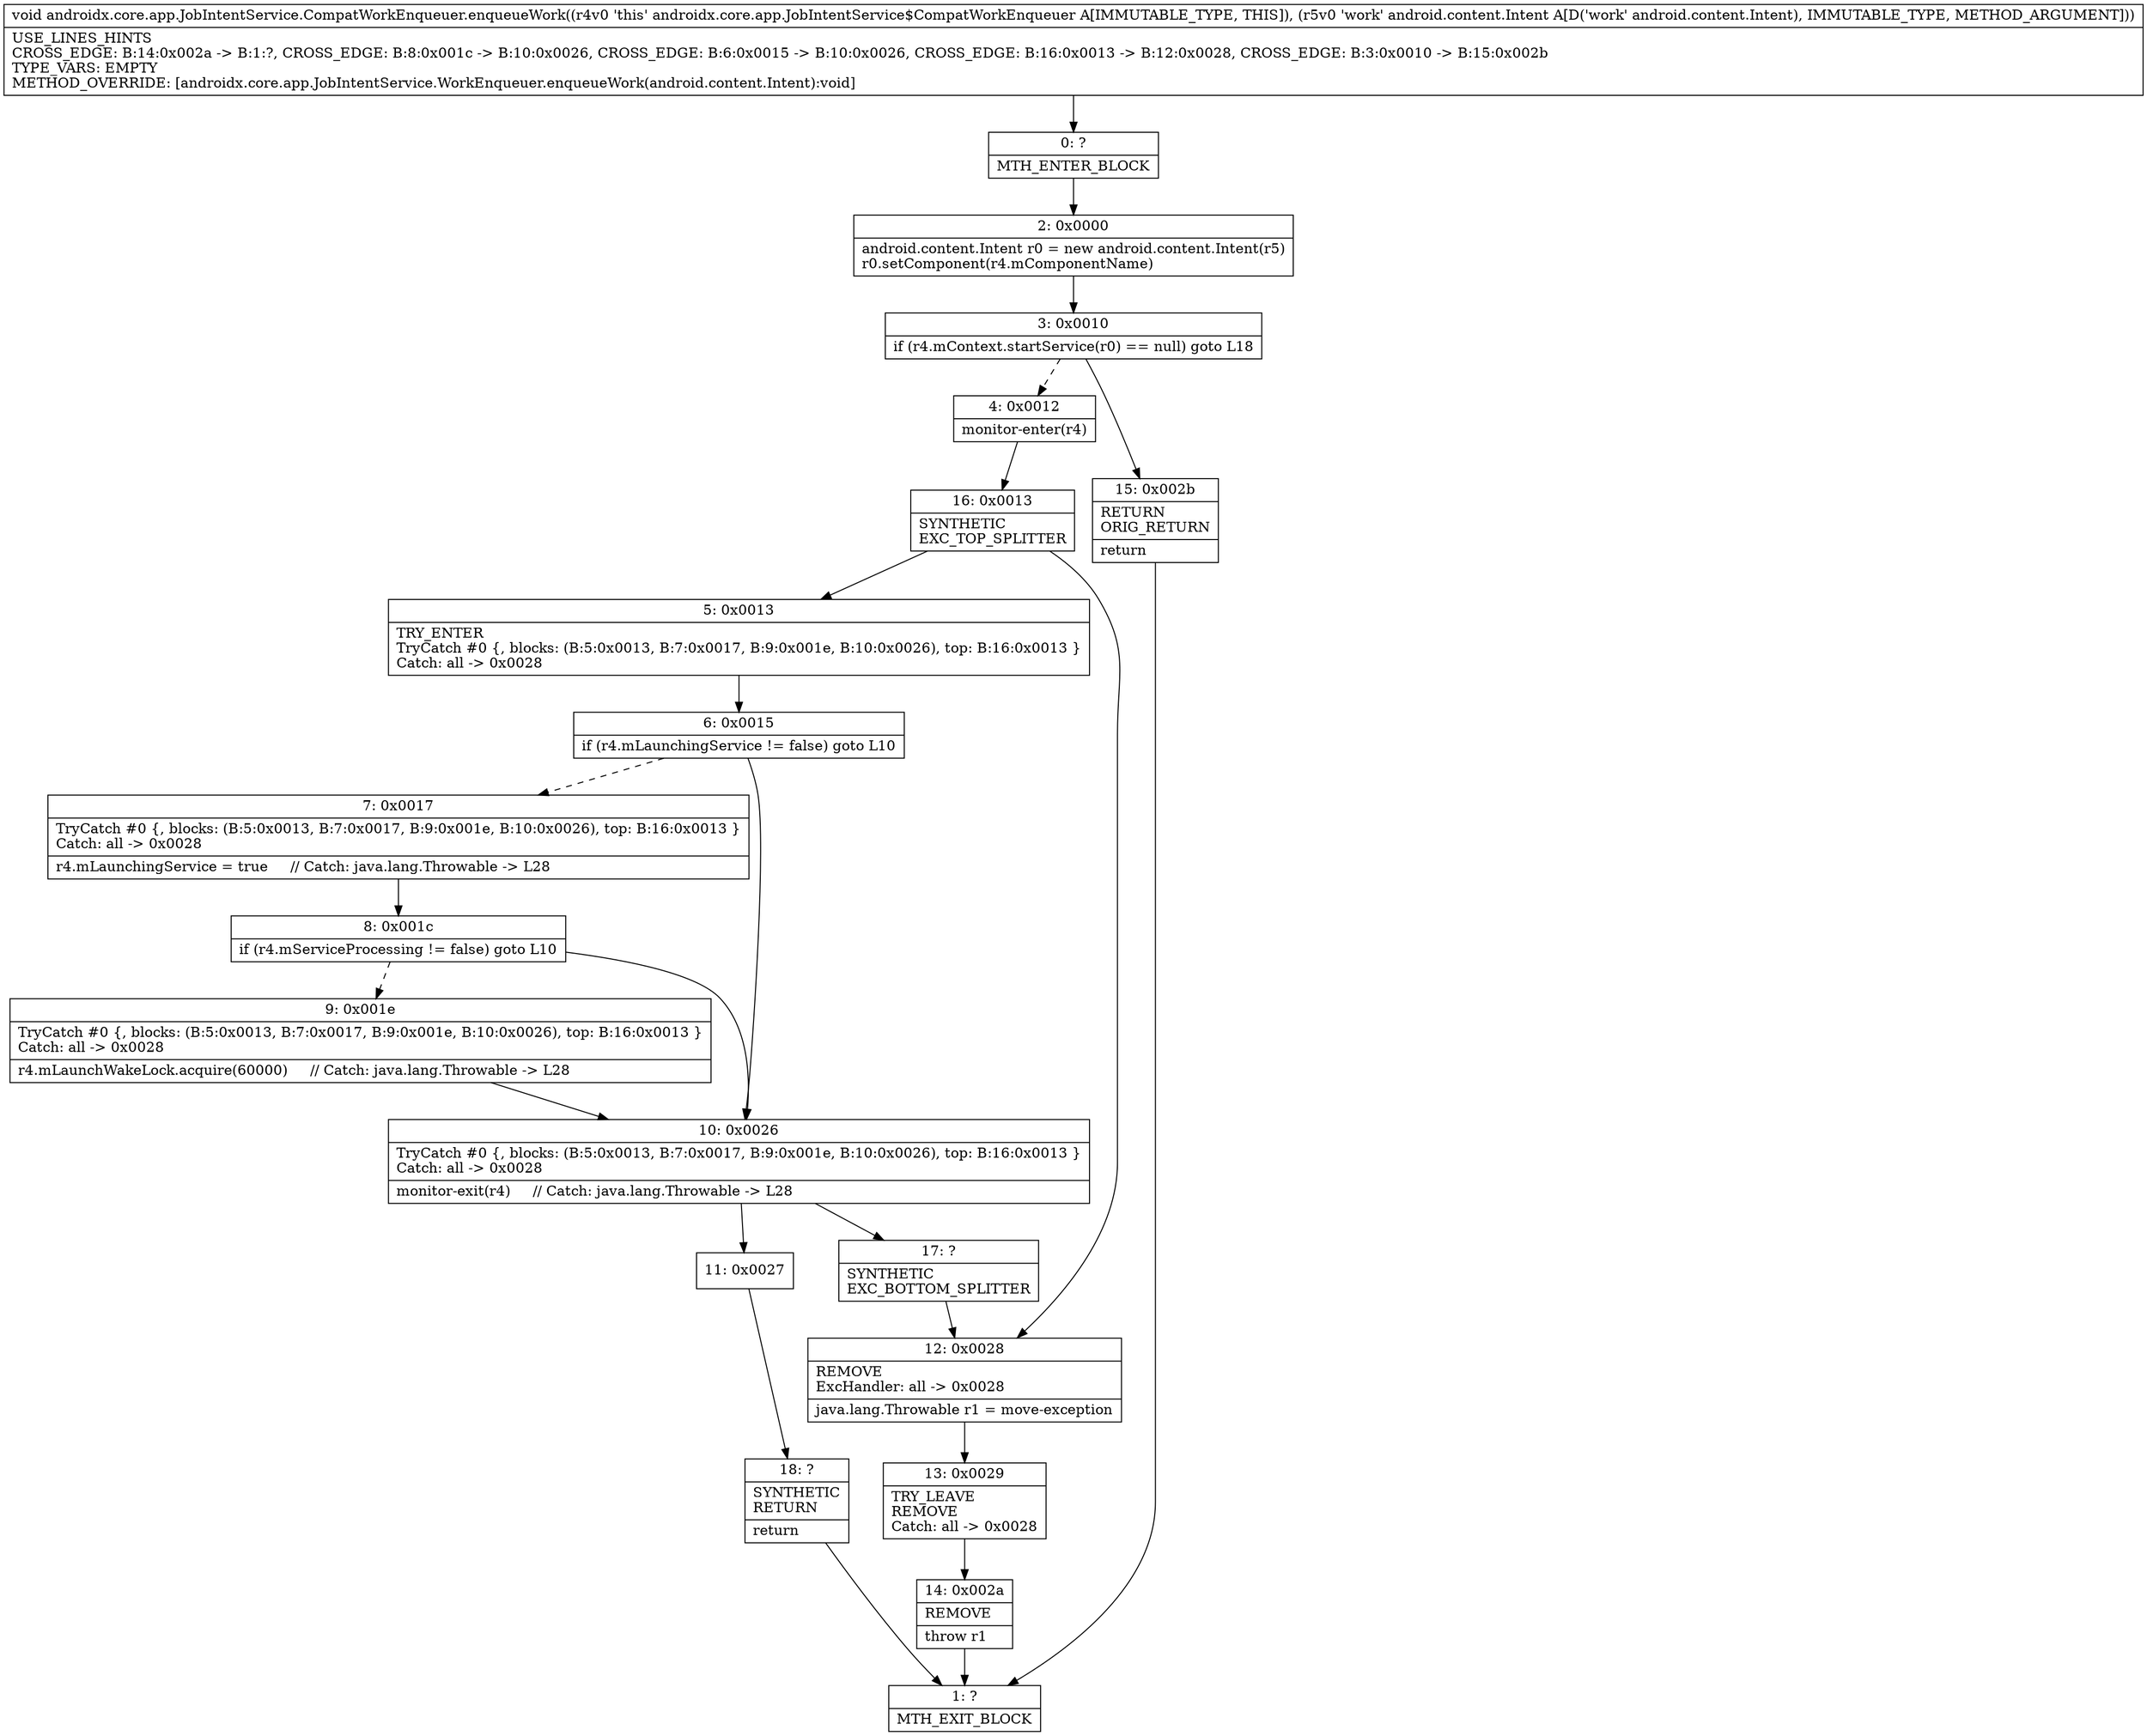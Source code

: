 digraph "CFG forandroidx.core.app.JobIntentService.CompatWorkEnqueuer.enqueueWork(Landroid\/content\/Intent;)V" {
Node_0 [shape=record,label="{0\:\ ?|MTH_ENTER_BLOCK\l}"];
Node_2 [shape=record,label="{2\:\ 0x0000|android.content.Intent r0 = new android.content.Intent(r5)\lr0.setComponent(r4.mComponentName)\l}"];
Node_3 [shape=record,label="{3\:\ 0x0010|if (r4.mContext.startService(r0) == null) goto L18\l}"];
Node_4 [shape=record,label="{4\:\ 0x0012|monitor\-enter(r4)\l}"];
Node_16 [shape=record,label="{16\:\ 0x0013|SYNTHETIC\lEXC_TOP_SPLITTER\l}"];
Node_5 [shape=record,label="{5\:\ 0x0013|TRY_ENTER\lTryCatch #0 \{, blocks: (B:5:0x0013, B:7:0x0017, B:9:0x001e, B:10:0x0026), top: B:16:0x0013 \}\lCatch: all \-\> 0x0028\l}"];
Node_6 [shape=record,label="{6\:\ 0x0015|if (r4.mLaunchingService != false) goto L10\l}"];
Node_7 [shape=record,label="{7\:\ 0x0017|TryCatch #0 \{, blocks: (B:5:0x0013, B:7:0x0017, B:9:0x001e, B:10:0x0026), top: B:16:0x0013 \}\lCatch: all \-\> 0x0028\l|r4.mLaunchingService = true     \/\/ Catch: java.lang.Throwable \-\> L28\l}"];
Node_8 [shape=record,label="{8\:\ 0x001c|if (r4.mServiceProcessing != false) goto L10\l}"];
Node_9 [shape=record,label="{9\:\ 0x001e|TryCatch #0 \{, blocks: (B:5:0x0013, B:7:0x0017, B:9:0x001e, B:10:0x0026), top: B:16:0x0013 \}\lCatch: all \-\> 0x0028\l|r4.mLaunchWakeLock.acquire(60000)     \/\/ Catch: java.lang.Throwable \-\> L28\l}"];
Node_10 [shape=record,label="{10\:\ 0x0026|TryCatch #0 \{, blocks: (B:5:0x0013, B:7:0x0017, B:9:0x001e, B:10:0x0026), top: B:16:0x0013 \}\lCatch: all \-\> 0x0028\l|monitor\-exit(r4)     \/\/ Catch: java.lang.Throwable \-\> L28\l}"];
Node_11 [shape=record,label="{11\:\ 0x0027}"];
Node_18 [shape=record,label="{18\:\ ?|SYNTHETIC\lRETURN\l|return\l}"];
Node_1 [shape=record,label="{1\:\ ?|MTH_EXIT_BLOCK\l}"];
Node_17 [shape=record,label="{17\:\ ?|SYNTHETIC\lEXC_BOTTOM_SPLITTER\l}"];
Node_12 [shape=record,label="{12\:\ 0x0028|REMOVE\lExcHandler: all \-\> 0x0028\l|java.lang.Throwable r1 = move\-exception\l}"];
Node_13 [shape=record,label="{13\:\ 0x0029|TRY_LEAVE\lREMOVE\lCatch: all \-\> 0x0028\l}"];
Node_14 [shape=record,label="{14\:\ 0x002a|REMOVE\l|throw r1\l}"];
Node_15 [shape=record,label="{15\:\ 0x002b|RETURN\lORIG_RETURN\l|return\l}"];
MethodNode[shape=record,label="{void androidx.core.app.JobIntentService.CompatWorkEnqueuer.enqueueWork((r4v0 'this' androidx.core.app.JobIntentService$CompatWorkEnqueuer A[IMMUTABLE_TYPE, THIS]), (r5v0 'work' android.content.Intent A[D('work' android.content.Intent), IMMUTABLE_TYPE, METHOD_ARGUMENT]))  | USE_LINES_HINTS\lCROSS_EDGE: B:14:0x002a \-\> B:1:?, CROSS_EDGE: B:8:0x001c \-\> B:10:0x0026, CROSS_EDGE: B:6:0x0015 \-\> B:10:0x0026, CROSS_EDGE: B:16:0x0013 \-\> B:12:0x0028, CROSS_EDGE: B:3:0x0010 \-\> B:15:0x002b\lTYPE_VARS: EMPTY\lMETHOD_OVERRIDE: [androidx.core.app.JobIntentService.WorkEnqueuer.enqueueWork(android.content.Intent):void]\l}"];
MethodNode -> Node_0;Node_0 -> Node_2;
Node_2 -> Node_3;
Node_3 -> Node_4[style=dashed];
Node_3 -> Node_15;
Node_4 -> Node_16;
Node_16 -> Node_5;
Node_16 -> Node_12;
Node_5 -> Node_6;
Node_6 -> Node_7[style=dashed];
Node_6 -> Node_10;
Node_7 -> Node_8;
Node_8 -> Node_9[style=dashed];
Node_8 -> Node_10;
Node_9 -> Node_10;
Node_10 -> Node_11;
Node_10 -> Node_17;
Node_11 -> Node_18;
Node_18 -> Node_1;
Node_17 -> Node_12;
Node_12 -> Node_13;
Node_13 -> Node_14;
Node_14 -> Node_1;
Node_15 -> Node_1;
}

